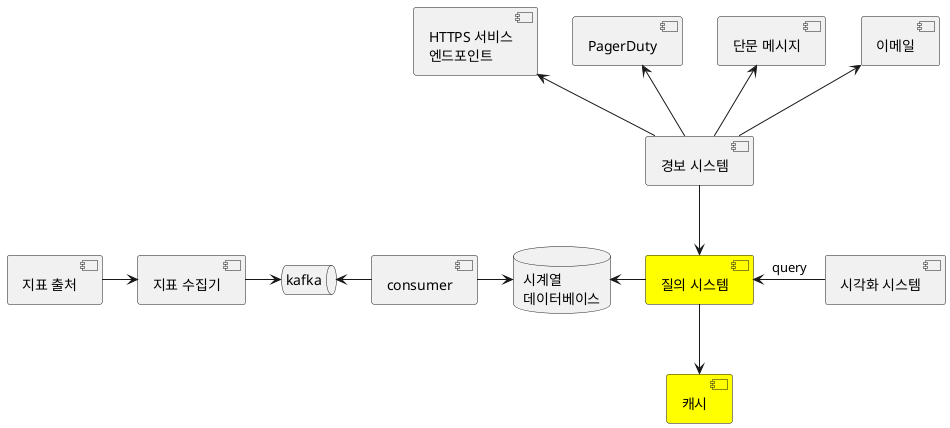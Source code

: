 @startuml
component "지표 출처" as source
component "지표 수집기" as collector
queue kafka
component consumer
database "시계열\n데이터베이스" as db
component "질의 시스템" as query #Yellow
component "캐시" as cache #Yellow
component "시각화 시스템" as viewer
component "경보 시스템" as alert
component "이메일" as email
component "단문 메시지" as sms
component "PagerDuty" as pager
component "HTTPS 서비스\n엔드포인트" as https

source -right-> collector
collector -right-> kafka
consumer -left-> kafka
consumer -right-> db
query -left-> db
viewer -left-> query : query
cache <-up- query
alert -down-> query

alert -up-> email
alert -up-> sms
alert -up-> pager
alert -up-> https
@enduml